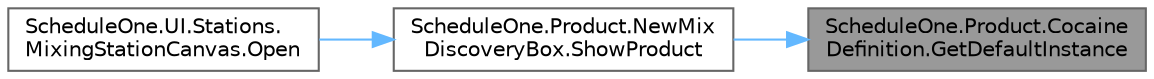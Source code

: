 digraph "ScheduleOne.Product.CocaineDefinition.GetDefaultInstance"
{
 // LATEX_PDF_SIZE
  bgcolor="transparent";
  edge [fontname=Helvetica,fontsize=10,labelfontname=Helvetica,labelfontsize=10];
  node [fontname=Helvetica,fontsize=10,shape=box,height=0.2,width=0.4];
  rankdir="RL";
  Node1 [id="Node000001",label="ScheduleOne.Product.Cocaine\lDefinition.GetDefaultInstance",height=0.2,width=0.4,color="gray40", fillcolor="grey60", style="filled", fontcolor="black",tooltip=" "];
  Node1 -> Node2 [id="edge1_Node000001_Node000002",dir="back",color="steelblue1",style="solid",tooltip=" "];
  Node2 [id="Node000002",label="ScheduleOne.Product.NewMix\lDiscoveryBox.ShowProduct",height=0.2,width=0.4,color="grey40", fillcolor="white", style="filled",URL="$class_schedule_one_1_1_product_1_1_new_mix_discovery_box.html#abefd45bbf72ef0958f44f129cd11d407",tooltip=" "];
  Node2 -> Node3 [id="edge2_Node000002_Node000003",dir="back",color="steelblue1",style="solid",tooltip=" "];
  Node3 [id="Node000003",label="ScheduleOne.UI.Stations.\lMixingStationCanvas.Open",height=0.2,width=0.4,color="grey40", fillcolor="white", style="filled",URL="$class_schedule_one_1_1_u_i_1_1_stations_1_1_mixing_station_canvas.html#a2a0d20b3dae168a54debd0aa0abe5067",tooltip=" "];
}

